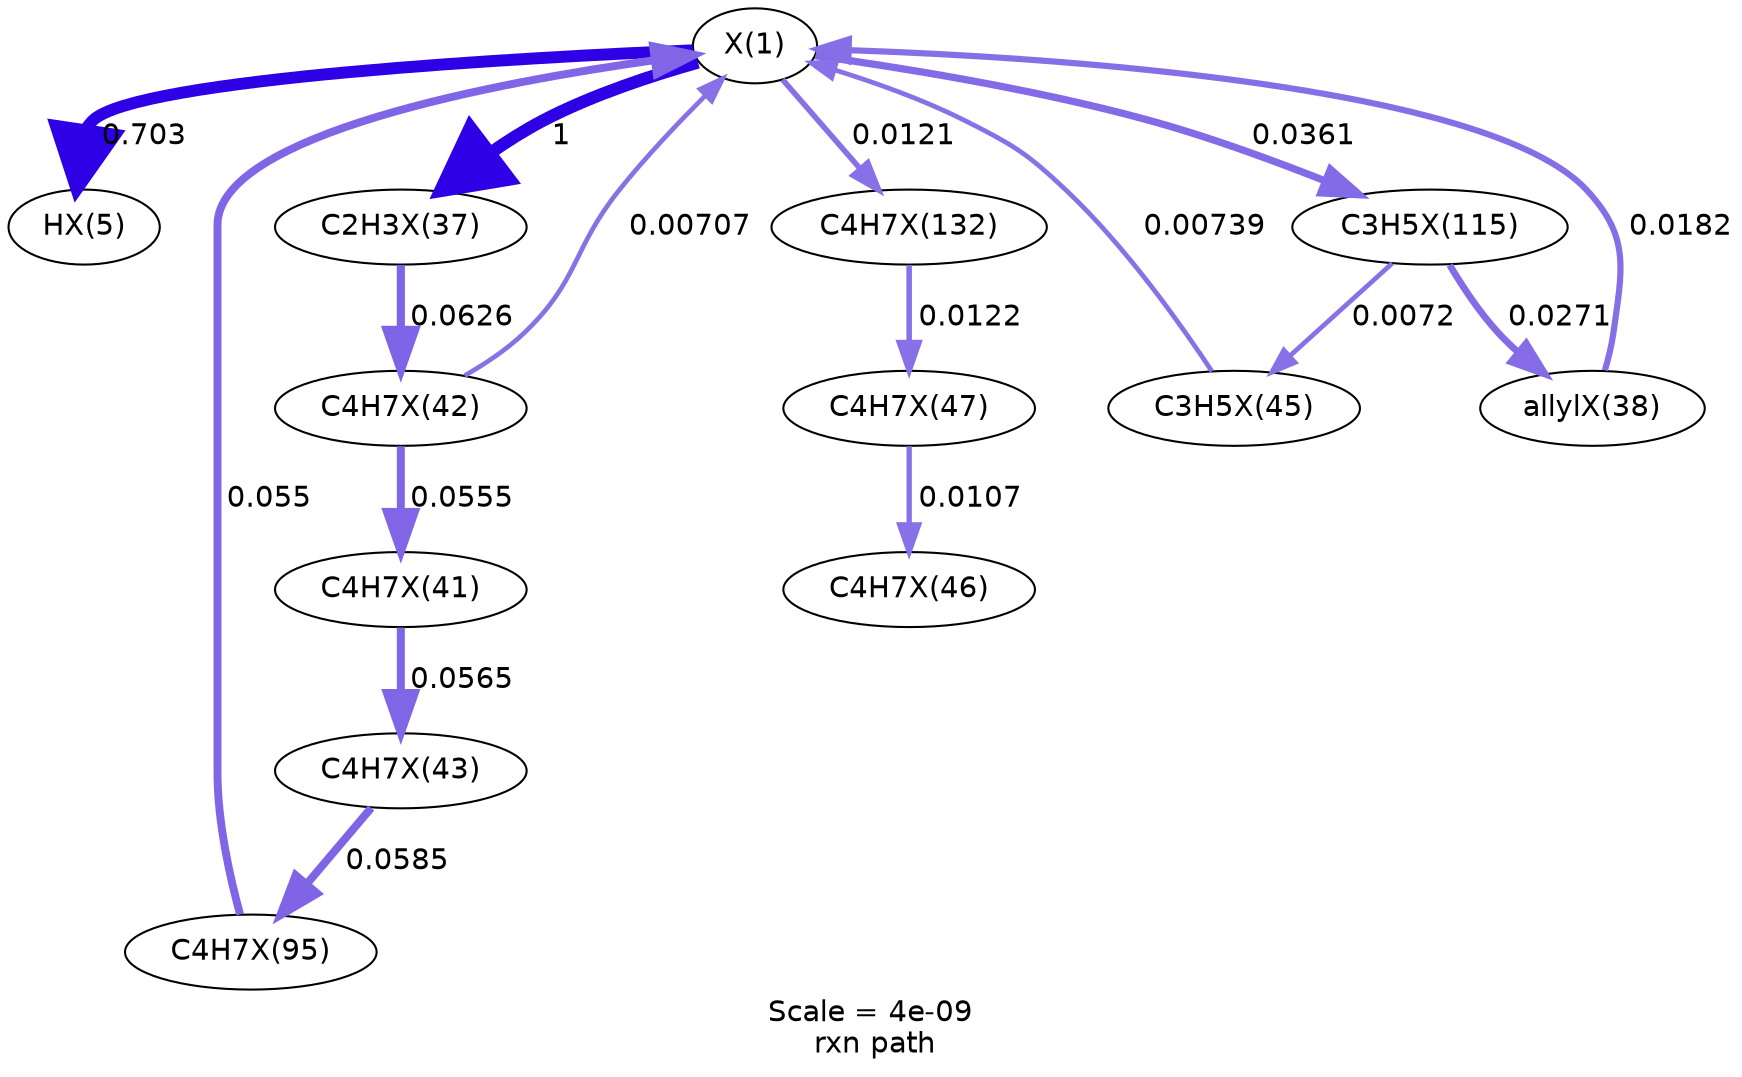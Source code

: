 digraph reaction_paths {
center=1;
s31 -> s32[fontname="Helvetica", style="setlinewidth(5.73)", arrowsize=2.87, color="0.7, 1.2, 0.9"
, label=" 0.703"];
s31 -> s33[fontname="Helvetica", style="setlinewidth(6)", arrowsize=3, color="0.7, 1.5, 0.9"
, label=" 1"];
s38 -> s31[fontname="Helvetica", style="setlinewidth(2.26)", arrowsize=1.13, color="0.7, 0.507, 0.9"
, label=" 0.00707"];
s49 -> s31[fontname="Helvetica", style="setlinewidth(3.81)", arrowsize=1.91, color="0.7, 0.555, 0.9"
, label=" 0.055"];
s31 -> s61[fontname="Helvetica", style="setlinewidth(2.67)", arrowsize=1.33, color="0.7, 0.512, 0.9"
, label=" 0.0121"];
s31 -> s57[fontname="Helvetica", style="setlinewidth(3.49)", arrowsize=1.75, color="0.7, 0.536, 0.9"
, label=" 0.0361"];
s34 -> s31[fontname="Helvetica", style="setlinewidth(2.98)", arrowsize=1.49, color="0.7, 0.518, 0.9"
, label=" 0.0182"];
s41 -> s31[fontname="Helvetica", style="setlinewidth(2.29)", arrowsize=1.15, color="0.7, 0.507, 0.9"
, label=" 0.00739"];
s33 -> s38[fontname="Helvetica", style="setlinewidth(3.91)", arrowsize=1.95, color="0.7, 0.563, 0.9"
, label=" 0.0626"];
s38 -> s37[fontname="Helvetica", style="setlinewidth(3.82)", arrowsize=1.91, color="0.7, 0.555, 0.9"
, label=" 0.0555"];
s37 -> s39[fontname="Helvetica", style="setlinewidth(3.83)", arrowsize=1.92, color="0.7, 0.557, 0.9"
, label=" 0.0565"];
s39 -> s49[fontname="Helvetica", style="setlinewidth(3.86)", arrowsize=1.93, color="0.7, 0.558, 0.9"
, label=" 0.0585"];
s61 -> s43[fontname="Helvetica", style="setlinewidth(2.67)", arrowsize=1.34, color="0.7, 0.512, 0.9"
, label=" 0.0122"];
s43 -> s42[fontname="Helvetica", style="setlinewidth(2.57)", arrowsize=1.29, color="0.7, 0.511, 0.9"
, label=" 0.0107"];
s57 -> s34[fontname="Helvetica", style="setlinewidth(3.28)", arrowsize=1.64, color="0.7, 0.527, 0.9"
, label=" 0.0271"];
s57 -> s41[fontname="Helvetica", style="setlinewidth(2.28)", arrowsize=1.14, color="0.7, 0.507, 0.9"
, label=" 0.0072"];
s31 [ fontname="Helvetica", label="X(1)"];
s32 [ fontname="Helvetica", label="HX(5)"];
s33 [ fontname="Helvetica", label="C2H3X(37)"];
s34 [ fontname="Helvetica", label="allylX(38)"];
s37 [ fontname="Helvetica", label="C4H7X(41)"];
s38 [ fontname="Helvetica", label="C4H7X(42)"];
s39 [ fontname="Helvetica", label="C4H7X(43)"];
s41 [ fontname="Helvetica", label="C3H5X(45)"];
s42 [ fontname="Helvetica", label="C4H7X(46)"];
s43 [ fontname="Helvetica", label="C4H7X(47)"];
s49 [ fontname="Helvetica", label="C4H7X(95)"];
s57 [ fontname="Helvetica", label="C3H5X(115)"];
s61 [ fontname="Helvetica", label="C4H7X(132)"];
 label = "Scale = 4e-09\l rxn path";
 fontname = "Helvetica";
}
